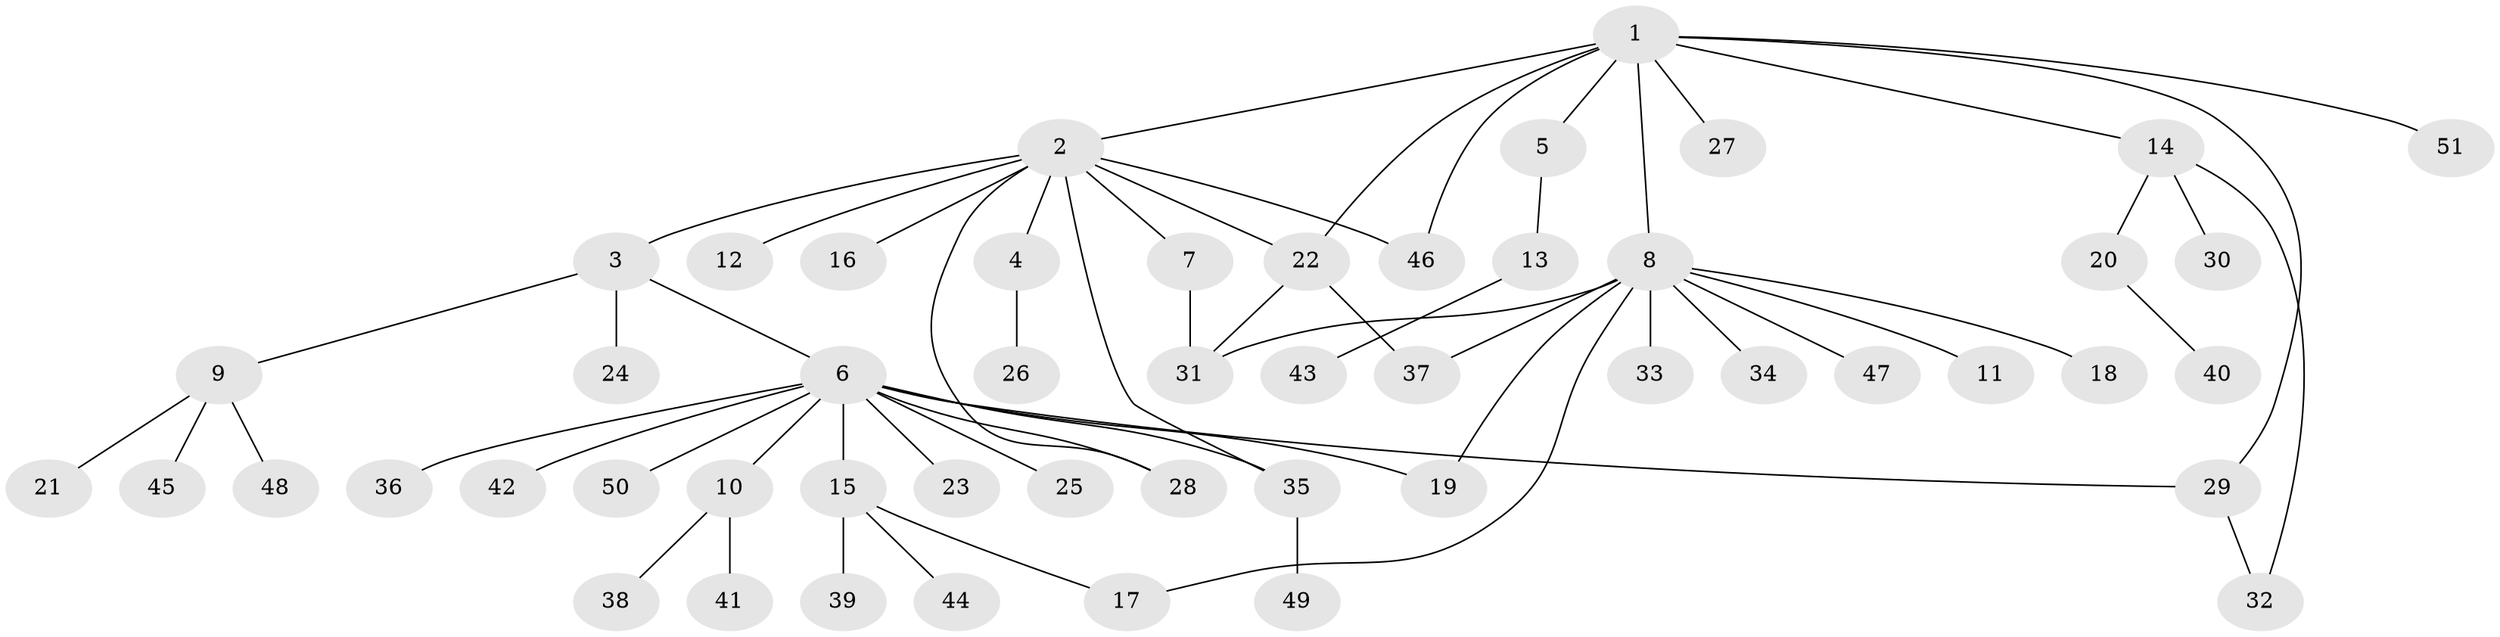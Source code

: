 // coarse degree distribution, {8: 0.02631578947368421, 10: 0.05263157894736842, 3: 0.10526315789473684, 1: 0.5526315789473685, 2: 0.18421052631578946, 13: 0.02631578947368421, 4: 0.05263157894736842}
// Generated by graph-tools (version 1.1) at 2025/41/03/06/25 10:41:52]
// undirected, 51 vertices, 61 edges
graph export_dot {
graph [start="1"]
  node [color=gray90,style=filled];
  1;
  2;
  3;
  4;
  5;
  6;
  7;
  8;
  9;
  10;
  11;
  12;
  13;
  14;
  15;
  16;
  17;
  18;
  19;
  20;
  21;
  22;
  23;
  24;
  25;
  26;
  27;
  28;
  29;
  30;
  31;
  32;
  33;
  34;
  35;
  36;
  37;
  38;
  39;
  40;
  41;
  42;
  43;
  44;
  45;
  46;
  47;
  48;
  49;
  50;
  51;
  1 -- 2;
  1 -- 5;
  1 -- 8;
  1 -- 14;
  1 -- 22;
  1 -- 27;
  1 -- 29;
  1 -- 46;
  1 -- 51;
  2 -- 3;
  2 -- 4;
  2 -- 7;
  2 -- 12;
  2 -- 16;
  2 -- 22;
  2 -- 28;
  2 -- 35;
  2 -- 46;
  3 -- 6;
  3 -- 9;
  3 -- 24;
  4 -- 26;
  5 -- 13;
  6 -- 10;
  6 -- 15;
  6 -- 19;
  6 -- 23;
  6 -- 25;
  6 -- 28;
  6 -- 29;
  6 -- 35;
  6 -- 36;
  6 -- 42;
  6 -- 50;
  7 -- 31;
  8 -- 11;
  8 -- 17;
  8 -- 18;
  8 -- 19;
  8 -- 31;
  8 -- 33;
  8 -- 34;
  8 -- 37;
  8 -- 47;
  9 -- 21;
  9 -- 45;
  9 -- 48;
  10 -- 38;
  10 -- 41;
  13 -- 43;
  14 -- 20;
  14 -- 30;
  14 -- 32;
  15 -- 17;
  15 -- 39;
  15 -- 44;
  20 -- 40;
  22 -- 31;
  22 -- 37;
  29 -- 32;
  35 -- 49;
}
